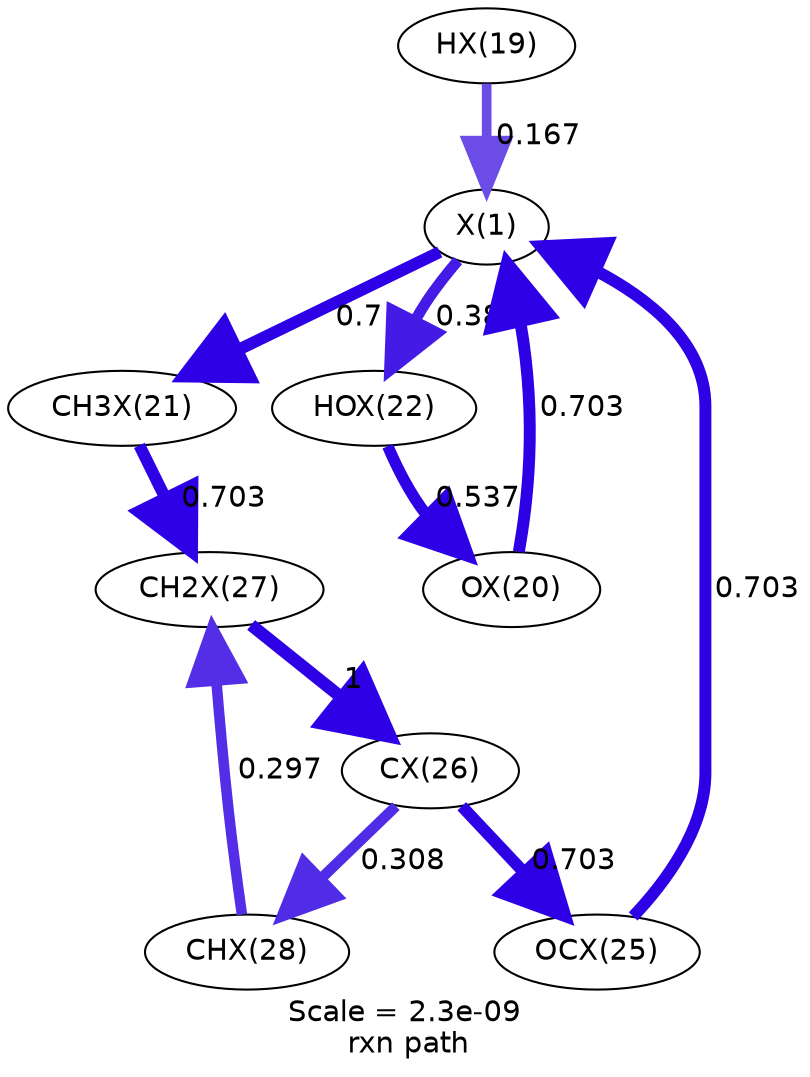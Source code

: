 digraph reaction_paths {
center=1;
s23 -> s22[fontname="Helvetica", penwidth=4.65, arrowsize=2.33, color="0.7, 0.667, 0.9"
, label=" 0.167"];
s24 -> s22[fontname="Helvetica", penwidth=5.73, arrowsize=2.87, color="0.7, 1.2, 0.9"
, label=" 0.703"];
s22 -> s26[fontname="Helvetica", penwidth=5.28, arrowsize=2.64, color="0.7, 0.886, 0.9"
, label=" 0.386"];
s22 -> s25[fontname="Helvetica", penwidth=5.73, arrowsize=2.87, color="0.7, 1.2, 0.9"
, label=" 0.7"];
s29 -> s22[fontname="Helvetica", penwidth=5.73, arrowsize=2.87, color="0.7, 1.2, 0.9"
, label=" 0.703"];
s26 -> s24[fontname="Helvetica", penwidth=5.53, arrowsize=2.77, color="0.7, 1.04, 0.9"
, label=" 0.537"];
s25 -> s31[fontname="Helvetica", penwidth=5.73, arrowsize=2.87, color="0.7, 1.2, 0.9"
, label=" 0.703"];
s32 -> s31[fontname="Helvetica", penwidth=5.08, arrowsize=2.54, color="0.7, 0.797, 0.9"
, label=" 0.297"];
s31 -> s30[fontname="Helvetica", penwidth=6, arrowsize=3, color="0.7, 1.5, 0.9"
, label=" 1"];
s30 -> s32[fontname="Helvetica", penwidth=5.11, arrowsize=2.56, color="0.7, 0.808, 0.9"
, label=" 0.308"];
s30 -> s29[fontname="Helvetica", penwidth=5.73, arrowsize=2.87, color="0.7, 1.2, 0.9"
, label=" 0.703"];
s22 [ fontname="Helvetica", label="X(1)"];
s23 [ fontname="Helvetica", label="HX(19)"];
s24 [ fontname="Helvetica", label="OX(20)"];
s25 [ fontname="Helvetica", label="CH3X(21)"];
s26 [ fontname="Helvetica", label="HOX(22)"];
s29 [ fontname="Helvetica", label="OCX(25)"];
s30 [ fontname="Helvetica", label="CX(26)"];
s31 [ fontname="Helvetica", label="CH2X(27)"];
s32 [ fontname="Helvetica", label="CHX(28)"];
 label = "Scale = 2.3e-09\l rxn path";
 fontname = "Helvetica";
}
